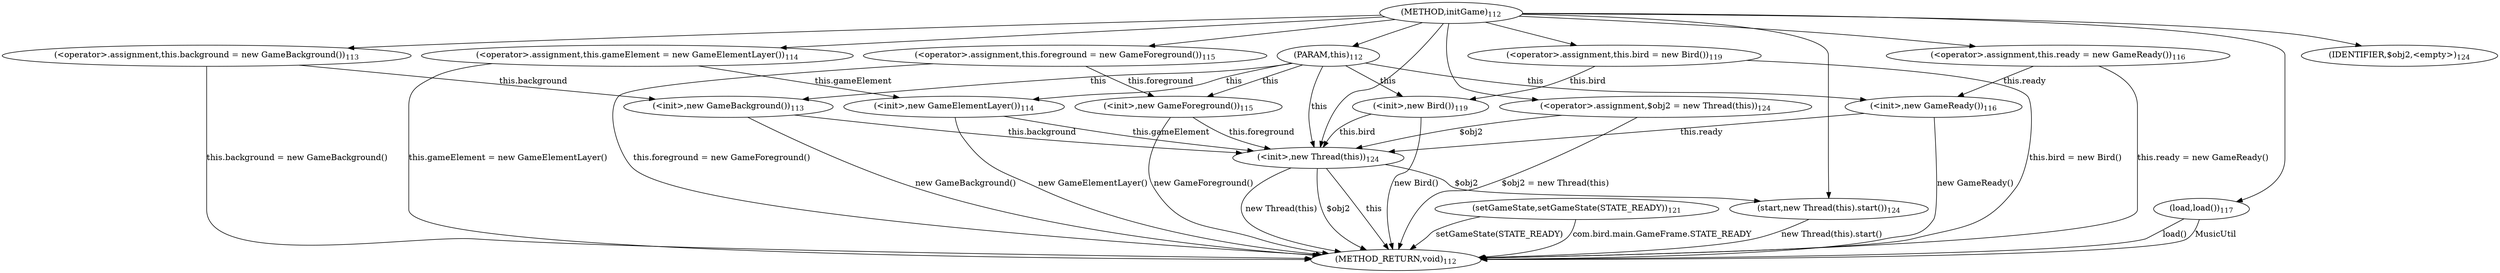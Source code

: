 digraph "initGame" {  
"848" [label = <(METHOD,initGame)<SUB>112</SUB>> ]
"912" [label = <(METHOD_RETURN,void)<SUB>112</SUB>> ]
"61" [label = <(PARAM,this)<SUB>112</SUB>> ]
"850" [label = <(&lt;operator&gt;.assignment,this.background = new GameBackground())<SUB>113</SUB>> ]
"855" [label = <(&lt;init&gt;,new GameBackground())<SUB>113</SUB>> ]
"859" [label = <(&lt;operator&gt;.assignment,this.gameElement = new GameElementLayer())<SUB>114</SUB>> ]
"864" [label = <(&lt;init&gt;,new GameElementLayer())<SUB>114</SUB>> ]
"868" [label = <(&lt;operator&gt;.assignment,this.foreground = new GameForeground())<SUB>115</SUB>> ]
"873" [label = <(&lt;init&gt;,new GameForeground())<SUB>115</SUB>> ]
"877" [label = <(&lt;operator&gt;.assignment,this.ready = new GameReady())<SUB>116</SUB>> ]
"882" [label = <(&lt;init&gt;,new GameReady())<SUB>116</SUB>> ]
"886" [label = <(load,load())<SUB>117</SUB>> ]
"888" [label = <(&lt;operator&gt;.assignment,this.bird = new Bird())<SUB>119</SUB>> ]
"893" [label = <(&lt;init&gt;,new Bird())<SUB>119</SUB>> ]
"897" [label = <(setGameState,setGameState(STATE_READY))<SUB>121</SUB>> ]
"901" [label = <(start,new Thread(this).start())<SUB>124</SUB>> ]
"850" [label = <(&lt;operator&gt;.assignment,this.background = new GameBackground())<SUB>113</SUB>> ]
"850" [label = <(&lt;operator&gt;.assignment,this.background = new GameBackground())<SUB>113</SUB>> ]
"855" [label = <(&lt;init&gt;,new GameBackground())<SUB>113</SUB>> ]
"859" [label = <(&lt;operator&gt;.assignment,this.gameElement = new GameElementLayer())<SUB>114</SUB>> ]
"859" [label = <(&lt;operator&gt;.assignment,this.gameElement = new GameElementLayer())<SUB>114</SUB>> ]
"864" [label = <(&lt;init&gt;,new GameElementLayer())<SUB>114</SUB>> ]
"868" [label = <(&lt;operator&gt;.assignment,this.foreground = new GameForeground())<SUB>115</SUB>> ]
"868" [label = <(&lt;operator&gt;.assignment,this.foreground = new GameForeground())<SUB>115</SUB>> ]
"873" [label = <(&lt;init&gt;,new GameForeground())<SUB>115</SUB>> ]
"877" [label = <(&lt;operator&gt;.assignment,this.ready = new GameReady())<SUB>116</SUB>> ]
"877" [label = <(&lt;operator&gt;.assignment,this.ready = new GameReady())<SUB>116</SUB>> ]
"882" [label = <(&lt;init&gt;,new GameReady())<SUB>116</SUB>> ]
"886" [label = <(load,load())<SUB>117</SUB>> ]
"888" [label = <(&lt;operator&gt;.assignment,this.bird = new Bird())<SUB>119</SUB>> ]
"888" [label = <(&lt;operator&gt;.assignment,this.bird = new Bird())<SUB>119</SUB>> ]
"893" [label = <(&lt;init&gt;,new Bird())<SUB>119</SUB>> ]
"897" [label = <(setGameState,setGameState(STATE_READY))<SUB>121</SUB>> ]
"901" [label = <(start,new Thread(this).start())<SUB>124</SUB>> ]
"904" [label = <(&lt;operator&gt;.assignment,$obj2 = new Thread(this))<SUB>124</SUB>> ]
"907" [label = <(&lt;init&gt;,new Thread(this))<SUB>124</SUB>> ]
"909" [label = <(IDENTIFIER,$obj2,&lt;empty&gt;)<SUB>124</SUB>> ]
"904" [label = <(&lt;operator&gt;.assignment,$obj2 = new Thread(this))<SUB>124</SUB>> ]
"904" [label = <(&lt;operator&gt;.assignment,$obj2 = new Thread(this))<SUB>124</SUB>> ]
"907" [label = <(&lt;init&gt;,new Thread(this))<SUB>124</SUB>> ]
"907" [label = <(&lt;init&gt;,new Thread(this))<SUB>124</SUB>> ]
  "850" -> "912"  [ label = "this.background = new GameBackground()"] 
  "855" -> "912"  [ label = "new GameBackground()"] 
  "859" -> "912"  [ label = "this.gameElement = new GameElementLayer()"] 
  "864" -> "912"  [ label = "new GameElementLayer()"] 
  "868" -> "912"  [ label = "this.foreground = new GameForeground()"] 
  "873" -> "912"  [ label = "new GameForeground()"] 
  "877" -> "912"  [ label = "this.ready = new GameReady()"] 
  "882" -> "912"  [ label = "new GameReady()"] 
  "886" -> "912"  [ label = "load()"] 
  "888" -> "912"  [ label = "this.bird = new Bird()"] 
  "893" -> "912"  [ label = "new Bird()"] 
  "897" -> "912"  [ label = "com.bird.main.GameFrame.STATE_READY"] 
  "897" -> "912"  [ label = "setGameState(STATE_READY)"] 
  "904" -> "912"  [ label = "$obj2 = new Thread(this)"] 
  "907" -> "912"  [ label = "$obj2"] 
  "907" -> "912"  [ label = "this"] 
  "907" -> "912"  [ label = "new Thread(this)"] 
  "901" -> "912"  [ label = "new Thread(this).start()"] 
  "886" -> "912"  [ label = "MusicUtil"] 
  "848" -> "61" 
  "848" -> "850" 
  "848" -> "859" 
  "848" -> "868" 
  "848" -> "877" 
  "848" -> "888" 
  "61" -> "855"  [ label = "this"] 
  "850" -> "855"  [ label = "this.background"] 
  "61" -> "864"  [ label = "this"] 
  "859" -> "864"  [ label = "this.gameElement"] 
  "61" -> "873"  [ label = "this"] 
  "868" -> "873"  [ label = "this.foreground"] 
  "61" -> "882"  [ label = "this"] 
  "877" -> "882"  [ label = "this.ready"] 
  "848" -> "886" 
  "61" -> "893"  [ label = "this"] 
  "888" -> "893"  [ label = "this.bird"] 
  "907" -> "901"  [ label = "$obj2"] 
  "848" -> "901" 
  "848" -> "904" 
  "848" -> "909" 
  "904" -> "907"  [ label = "$obj2"] 
  "848" -> "907" 
  "61" -> "907"  [ label = "this"] 
  "855" -> "907"  [ label = "this.background"] 
  "864" -> "907"  [ label = "this.gameElement"] 
  "873" -> "907"  [ label = "this.foreground"] 
  "882" -> "907"  [ label = "this.ready"] 
  "893" -> "907"  [ label = "this.bird"] 
}
